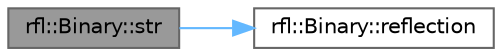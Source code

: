 digraph "rfl::Binary::str"
{
 // LATEX_PDF_SIZE
  bgcolor="transparent";
  edge [fontname=Helvetica,fontsize=10,labelfontname=Helvetica,labelfontsize=10];
  node [fontname=Helvetica,fontsize=10,shape=box,height=0.2,width=0.4];
  rankdir="LR";
  Node1 [id="Node000001",label="rfl::Binary::str",height=0.2,width=0.4,color="gray40", fillcolor="grey60", style="filled", fontcolor="black",tooltip="Returns the underlying value as a string, alias for .reflection()."];
  Node1 -> Node2 [id="edge1_Node000001_Node000002",color="steelblue1",style="solid",tooltip=" "];
  Node2 [id="Node000002",label="rfl::Binary::reflection",height=0.2,width=0.4,color="grey40", fillcolor="white", style="filled",URL="$structrfl_1_1_binary.html#a42457f0aa0662b33107b44d67b29252b",tooltip="Necessary for the automated parsing to work."];
}
